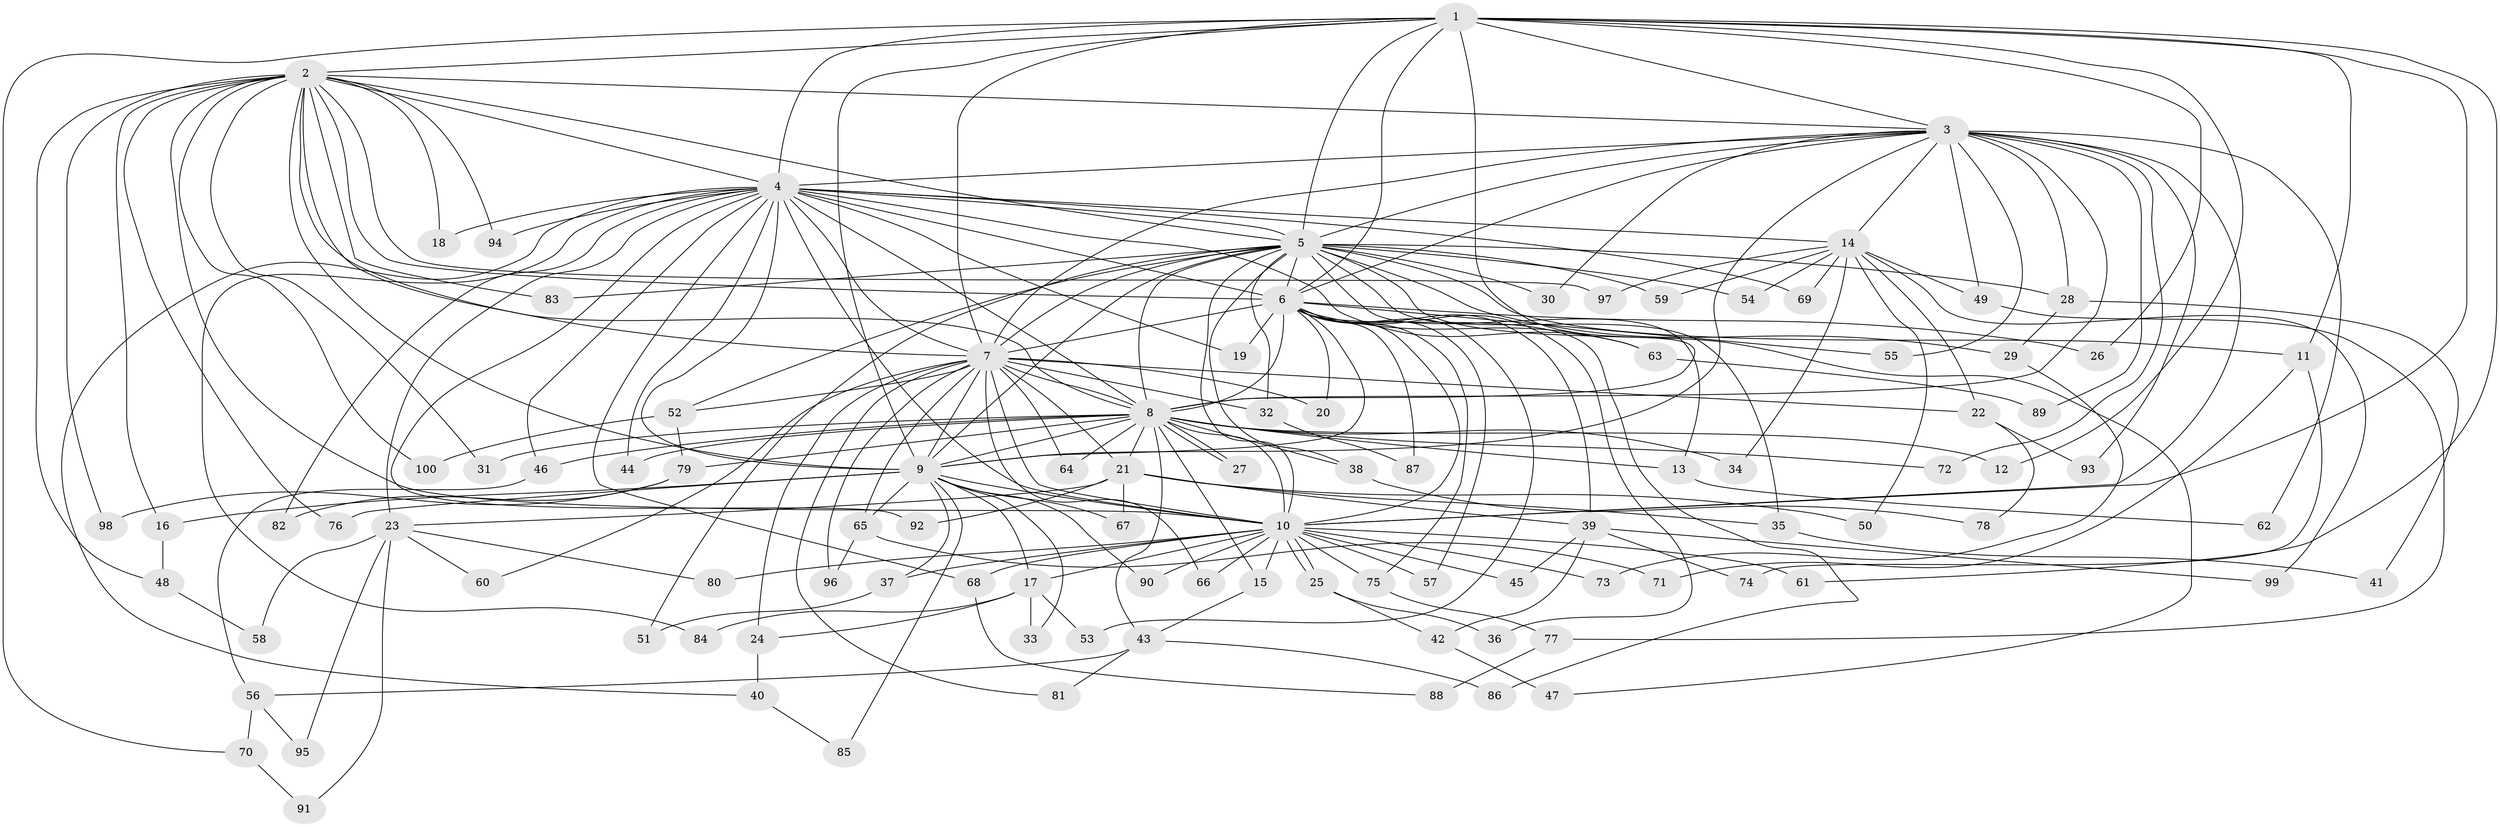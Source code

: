 // Generated by graph-tools (version 1.1) at 2025/11/02/21/25 10:11:08]
// undirected, 100 vertices, 225 edges
graph export_dot {
graph [start="1"]
  node [color=gray90,style=filled];
  1;
  2;
  3;
  4;
  5;
  6;
  7;
  8;
  9;
  10;
  11;
  12;
  13;
  14;
  15;
  16;
  17;
  18;
  19;
  20;
  21;
  22;
  23;
  24;
  25;
  26;
  27;
  28;
  29;
  30;
  31;
  32;
  33;
  34;
  35;
  36;
  37;
  38;
  39;
  40;
  41;
  42;
  43;
  44;
  45;
  46;
  47;
  48;
  49;
  50;
  51;
  52;
  53;
  54;
  55;
  56;
  57;
  58;
  59;
  60;
  61;
  62;
  63;
  64;
  65;
  66;
  67;
  68;
  69;
  70;
  71;
  72;
  73;
  74;
  75;
  76;
  77;
  78;
  79;
  80;
  81;
  82;
  83;
  84;
  85;
  86;
  87;
  88;
  89;
  90;
  91;
  92;
  93;
  94;
  95;
  96;
  97;
  98;
  99;
  100;
  1 -- 2;
  1 -- 3;
  1 -- 4;
  1 -- 5;
  1 -- 6;
  1 -- 7;
  1 -- 8;
  1 -- 9;
  1 -- 10;
  1 -- 11;
  1 -- 12;
  1 -- 26;
  1 -- 61;
  1 -- 70;
  2 -- 3;
  2 -- 4;
  2 -- 5;
  2 -- 6;
  2 -- 7;
  2 -- 8;
  2 -- 9;
  2 -- 10;
  2 -- 16;
  2 -- 18;
  2 -- 31;
  2 -- 48;
  2 -- 76;
  2 -- 83;
  2 -- 94;
  2 -- 97;
  2 -- 98;
  2 -- 100;
  3 -- 4;
  3 -- 5;
  3 -- 6;
  3 -- 7;
  3 -- 8;
  3 -- 9;
  3 -- 10;
  3 -- 14;
  3 -- 28;
  3 -- 30;
  3 -- 49;
  3 -- 55;
  3 -- 62;
  3 -- 72;
  3 -- 89;
  3 -- 93;
  4 -- 5;
  4 -- 6;
  4 -- 7;
  4 -- 8;
  4 -- 9;
  4 -- 10;
  4 -- 14;
  4 -- 18;
  4 -- 19;
  4 -- 23;
  4 -- 40;
  4 -- 44;
  4 -- 46;
  4 -- 63;
  4 -- 68;
  4 -- 69;
  4 -- 82;
  4 -- 84;
  4 -- 92;
  4 -- 94;
  5 -- 6;
  5 -- 7;
  5 -- 8;
  5 -- 9;
  5 -- 10;
  5 -- 11;
  5 -- 13;
  5 -- 28;
  5 -- 29;
  5 -- 30;
  5 -- 32;
  5 -- 35;
  5 -- 38;
  5 -- 47;
  5 -- 51;
  5 -- 52;
  5 -- 54;
  5 -- 59;
  5 -- 83;
  6 -- 7;
  6 -- 8;
  6 -- 9;
  6 -- 10;
  6 -- 19;
  6 -- 20;
  6 -- 26;
  6 -- 36;
  6 -- 39;
  6 -- 53;
  6 -- 55;
  6 -- 57;
  6 -- 63;
  6 -- 75;
  6 -- 86;
  6 -- 87;
  7 -- 8;
  7 -- 9;
  7 -- 10;
  7 -- 20;
  7 -- 21;
  7 -- 22;
  7 -- 24;
  7 -- 32;
  7 -- 52;
  7 -- 60;
  7 -- 64;
  7 -- 65;
  7 -- 66;
  7 -- 81;
  7 -- 96;
  8 -- 9;
  8 -- 10;
  8 -- 12;
  8 -- 13;
  8 -- 15;
  8 -- 21;
  8 -- 27;
  8 -- 27;
  8 -- 31;
  8 -- 34;
  8 -- 38;
  8 -- 43;
  8 -- 44;
  8 -- 46;
  8 -- 64;
  8 -- 72;
  8 -- 79;
  9 -- 10;
  9 -- 16;
  9 -- 17;
  9 -- 33;
  9 -- 37;
  9 -- 65;
  9 -- 67;
  9 -- 76;
  9 -- 85;
  9 -- 90;
  10 -- 15;
  10 -- 17;
  10 -- 25;
  10 -- 25;
  10 -- 37;
  10 -- 45;
  10 -- 57;
  10 -- 61;
  10 -- 66;
  10 -- 68;
  10 -- 73;
  10 -- 75;
  10 -- 80;
  10 -- 90;
  11 -- 71;
  11 -- 74;
  13 -- 62;
  14 -- 22;
  14 -- 34;
  14 -- 49;
  14 -- 50;
  14 -- 54;
  14 -- 59;
  14 -- 69;
  14 -- 97;
  14 -- 99;
  15 -- 43;
  16 -- 48;
  17 -- 24;
  17 -- 33;
  17 -- 53;
  17 -- 84;
  21 -- 23;
  21 -- 35;
  21 -- 39;
  21 -- 50;
  21 -- 67;
  21 -- 92;
  22 -- 78;
  22 -- 93;
  23 -- 58;
  23 -- 60;
  23 -- 80;
  23 -- 91;
  23 -- 95;
  24 -- 40;
  25 -- 36;
  25 -- 42;
  28 -- 29;
  28 -- 41;
  29 -- 73;
  32 -- 87;
  35 -- 41;
  37 -- 51;
  38 -- 78;
  39 -- 42;
  39 -- 45;
  39 -- 74;
  39 -- 99;
  40 -- 85;
  42 -- 47;
  43 -- 56;
  43 -- 81;
  43 -- 86;
  46 -- 56;
  48 -- 58;
  49 -- 77;
  52 -- 79;
  52 -- 100;
  56 -- 70;
  56 -- 95;
  63 -- 89;
  65 -- 71;
  65 -- 96;
  68 -- 88;
  70 -- 91;
  75 -- 77;
  77 -- 88;
  79 -- 82;
  79 -- 98;
}
